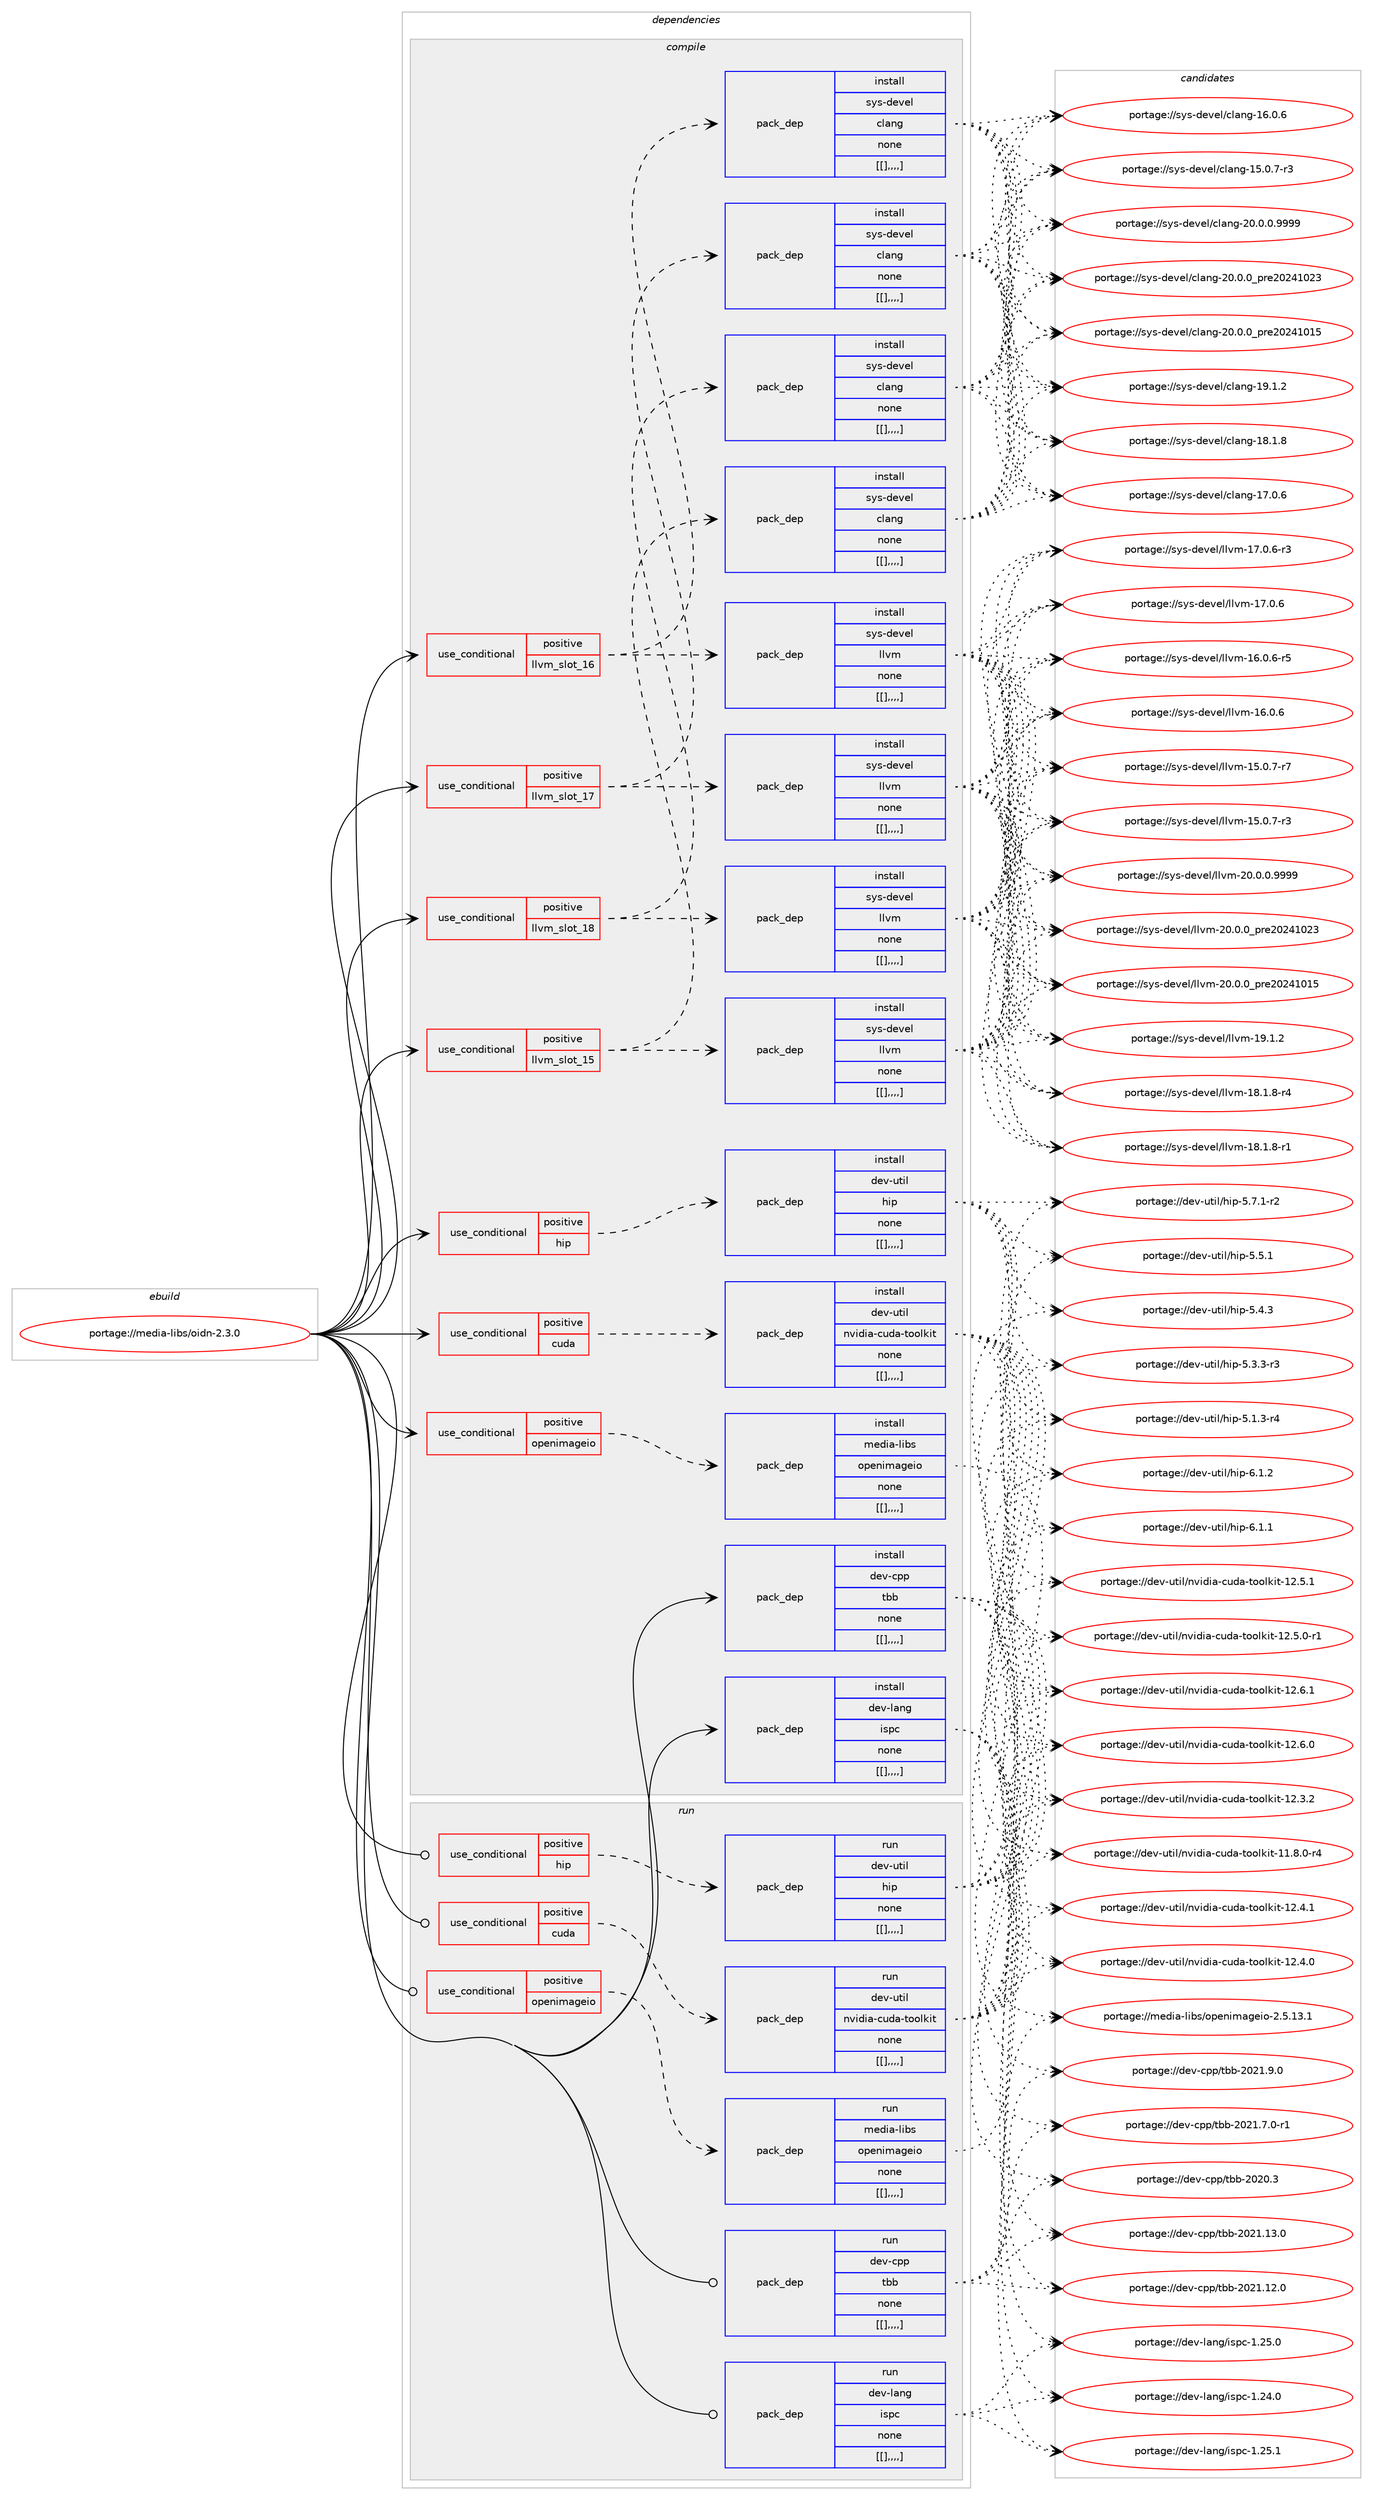 digraph prolog {

# *************
# Graph options
# *************

newrank=true;
concentrate=true;
compound=true;
graph [rankdir=LR,fontname=Helvetica,fontsize=10,ranksep=1.5];#, ranksep=2.5, nodesep=0.2];
edge  [arrowhead=vee];
node  [fontname=Helvetica,fontsize=10];

# **********
# The ebuild
# **********

subgraph cluster_leftcol {
color=gray;
label=<<i>ebuild</i>>;
id [label="portage://media-libs/oidn-2.3.0", color=red, width=4, href="../media-libs/oidn-2.3.0.svg"];
}

# ****************
# The dependencies
# ****************

subgraph cluster_midcol {
color=gray;
label=<<i>dependencies</i>>;
subgraph cluster_compile {
fillcolor="#eeeeee";
style=filled;
label=<<i>compile</i>>;
subgraph cond82437 {
dependency324887 [label=<<TABLE BORDER="0" CELLBORDER="1" CELLSPACING="0" CELLPADDING="4"><TR><TD ROWSPAN="3" CELLPADDING="10">use_conditional</TD></TR><TR><TD>positive</TD></TR><TR><TD>cuda</TD></TR></TABLE>>, shape=none, color=red];
subgraph pack239791 {
dependency324910 [label=<<TABLE BORDER="0" CELLBORDER="1" CELLSPACING="0" CELLPADDING="4" WIDTH="220"><TR><TD ROWSPAN="6" CELLPADDING="30">pack_dep</TD></TR><TR><TD WIDTH="110">install</TD></TR><TR><TD>dev-util</TD></TR><TR><TD>nvidia-cuda-toolkit</TD></TR><TR><TD>none</TD></TR><TR><TD>[[],,,,]</TD></TR></TABLE>>, shape=none, color=blue];
}
dependency324887:e -> dependency324910:w [weight=20,style="dashed",arrowhead="vee"];
}
id:e -> dependency324887:w [weight=20,style="solid",arrowhead="vee"];
subgraph cond82480 {
dependency325053 [label=<<TABLE BORDER="0" CELLBORDER="1" CELLSPACING="0" CELLPADDING="4"><TR><TD ROWSPAN="3" CELLPADDING="10">use_conditional</TD></TR><TR><TD>positive</TD></TR><TR><TD>hip</TD></TR></TABLE>>, shape=none, color=red];
subgraph pack239900 {
dependency325055 [label=<<TABLE BORDER="0" CELLBORDER="1" CELLSPACING="0" CELLPADDING="4" WIDTH="220"><TR><TD ROWSPAN="6" CELLPADDING="30">pack_dep</TD></TR><TR><TD WIDTH="110">install</TD></TR><TR><TD>dev-util</TD></TR><TR><TD>hip</TD></TR><TR><TD>none</TD></TR><TR><TD>[[],,,,]</TD></TR></TABLE>>, shape=none, color=blue];
}
dependency325053:e -> dependency325055:w [weight=20,style="dashed",arrowhead="vee"];
}
id:e -> dependency325053:w [weight=20,style="solid",arrowhead="vee"];
subgraph cond82499 {
dependency325058 [label=<<TABLE BORDER="0" CELLBORDER="1" CELLSPACING="0" CELLPADDING="4"><TR><TD ROWSPAN="3" CELLPADDING="10">use_conditional</TD></TR><TR><TD>positive</TD></TR><TR><TD>llvm_slot_15</TD></TR></TABLE>>, shape=none, color=red];
subgraph pack239919 {
dependency325081 [label=<<TABLE BORDER="0" CELLBORDER="1" CELLSPACING="0" CELLPADDING="4" WIDTH="220"><TR><TD ROWSPAN="6" CELLPADDING="30">pack_dep</TD></TR><TR><TD WIDTH="110">install</TD></TR><TR><TD>sys-devel</TD></TR><TR><TD>clang</TD></TR><TR><TD>none</TD></TR><TR><TD>[[],,,,]</TD></TR></TABLE>>, shape=none, color=blue];
}
dependency325058:e -> dependency325081:w [weight=20,style="dashed",arrowhead="vee"];
subgraph pack239934 {
dependency325127 [label=<<TABLE BORDER="0" CELLBORDER="1" CELLSPACING="0" CELLPADDING="4" WIDTH="220"><TR><TD ROWSPAN="6" CELLPADDING="30">pack_dep</TD></TR><TR><TD WIDTH="110">install</TD></TR><TR><TD>sys-devel</TD></TR><TR><TD>llvm</TD></TR><TR><TD>none</TD></TR><TR><TD>[[],,,,]</TD></TR></TABLE>>, shape=none, color=blue];
}
dependency325058:e -> dependency325127:w [weight=20,style="dashed",arrowhead="vee"];
}
id:e -> dependency325058:w [weight=20,style="solid",arrowhead="vee"];
subgraph cond82523 {
dependency325151 [label=<<TABLE BORDER="0" CELLBORDER="1" CELLSPACING="0" CELLPADDING="4"><TR><TD ROWSPAN="3" CELLPADDING="10">use_conditional</TD></TR><TR><TD>positive</TD></TR><TR><TD>llvm_slot_16</TD></TR></TABLE>>, shape=none, color=red];
subgraph pack239963 {
dependency325152 [label=<<TABLE BORDER="0" CELLBORDER="1" CELLSPACING="0" CELLPADDING="4" WIDTH="220"><TR><TD ROWSPAN="6" CELLPADDING="30">pack_dep</TD></TR><TR><TD WIDTH="110">install</TD></TR><TR><TD>sys-devel</TD></TR><TR><TD>clang</TD></TR><TR><TD>none</TD></TR><TR><TD>[[],,,,]</TD></TR></TABLE>>, shape=none, color=blue];
}
dependency325151:e -> dependency325152:w [weight=20,style="dashed",arrowhead="vee"];
subgraph pack239985 {
dependency325202 [label=<<TABLE BORDER="0" CELLBORDER="1" CELLSPACING="0" CELLPADDING="4" WIDTH="220"><TR><TD ROWSPAN="6" CELLPADDING="30">pack_dep</TD></TR><TR><TD WIDTH="110">install</TD></TR><TR><TD>sys-devel</TD></TR><TR><TD>llvm</TD></TR><TR><TD>none</TD></TR><TR><TD>[[],,,,]</TD></TR></TABLE>>, shape=none, color=blue];
}
dependency325151:e -> dependency325202:w [weight=20,style="dashed",arrowhead="vee"];
}
id:e -> dependency325151:w [weight=20,style="solid",arrowhead="vee"];
subgraph cond82553 {
dependency325345 [label=<<TABLE BORDER="0" CELLBORDER="1" CELLSPACING="0" CELLPADDING="4"><TR><TD ROWSPAN="3" CELLPADDING="10">use_conditional</TD></TR><TR><TD>positive</TD></TR><TR><TD>llvm_slot_17</TD></TR></TABLE>>, shape=none, color=red];
subgraph pack240110 {
dependency325384 [label=<<TABLE BORDER="0" CELLBORDER="1" CELLSPACING="0" CELLPADDING="4" WIDTH="220"><TR><TD ROWSPAN="6" CELLPADDING="30">pack_dep</TD></TR><TR><TD WIDTH="110">install</TD></TR><TR><TD>sys-devel</TD></TR><TR><TD>clang</TD></TR><TR><TD>none</TD></TR><TR><TD>[[],,,,]</TD></TR></TABLE>>, shape=none, color=blue];
}
dependency325345:e -> dependency325384:w [weight=20,style="dashed",arrowhead="vee"];
subgraph pack240129 {
dependency325429 [label=<<TABLE BORDER="0" CELLBORDER="1" CELLSPACING="0" CELLPADDING="4" WIDTH="220"><TR><TD ROWSPAN="6" CELLPADDING="30">pack_dep</TD></TR><TR><TD WIDTH="110">install</TD></TR><TR><TD>sys-devel</TD></TR><TR><TD>llvm</TD></TR><TR><TD>none</TD></TR><TR><TD>[[],,,,]</TD></TR></TABLE>>, shape=none, color=blue];
}
dependency325345:e -> dependency325429:w [weight=20,style="dashed",arrowhead="vee"];
}
id:e -> dependency325345:w [weight=20,style="solid",arrowhead="vee"];
subgraph cond82617 {
dependency325457 [label=<<TABLE BORDER="0" CELLBORDER="1" CELLSPACING="0" CELLPADDING="4"><TR><TD ROWSPAN="3" CELLPADDING="10">use_conditional</TD></TR><TR><TD>positive</TD></TR><TR><TD>llvm_slot_18</TD></TR></TABLE>>, shape=none, color=red];
subgraph pack240192 {
dependency325591 [label=<<TABLE BORDER="0" CELLBORDER="1" CELLSPACING="0" CELLPADDING="4" WIDTH="220"><TR><TD ROWSPAN="6" CELLPADDING="30">pack_dep</TD></TR><TR><TD WIDTH="110">install</TD></TR><TR><TD>sys-devel</TD></TR><TR><TD>clang</TD></TR><TR><TD>none</TD></TR><TR><TD>[[],,,,]</TD></TR></TABLE>>, shape=none, color=blue];
}
dependency325457:e -> dependency325591:w [weight=20,style="dashed",arrowhead="vee"];
subgraph pack240288 {
dependency325618 [label=<<TABLE BORDER="0" CELLBORDER="1" CELLSPACING="0" CELLPADDING="4" WIDTH="220"><TR><TD ROWSPAN="6" CELLPADDING="30">pack_dep</TD></TR><TR><TD WIDTH="110">install</TD></TR><TR><TD>sys-devel</TD></TR><TR><TD>llvm</TD></TR><TR><TD>none</TD></TR><TR><TD>[[],,,,]</TD></TR></TABLE>>, shape=none, color=blue];
}
dependency325457:e -> dependency325618:w [weight=20,style="dashed",arrowhead="vee"];
}
id:e -> dependency325457:w [weight=20,style="solid",arrowhead="vee"];
subgraph cond82674 {
dependency325665 [label=<<TABLE BORDER="0" CELLBORDER="1" CELLSPACING="0" CELLPADDING="4"><TR><TD ROWSPAN="3" CELLPADDING="10">use_conditional</TD></TR><TR><TD>positive</TD></TR><TR><TD>openimageio</TD></TR></TABLE>>, shape=none, color=red];
subgraph pack240348 {
dependency325711 [label=<<TABLE BORDER="0" CELLBORDER="1" CELLSPACING="0" CELLPADDING="4" WIDTH="220"><TR><TD ROWSPAN="6" CELLPADDING="30">pack_dep</TD></TR><TR><TD WIDTH="110">install</TD></TR><TR><TD>media-libs</TD></TR><TR><TD>openimageio</TD></TR><TR><TD>none</TD></TR><TR><TD>[[],,,,]</TD></TR></TABLE>>, shape=none, color=blue];
}
dependency325665:e -> dependency325711:w [weight=20,style="dashed",arrowhead="vee"];
}
id:e -> dependency325665:w [weight=20,style="solid",arrowhead="vee"];
subgraph pack240352 {
dependency325751 [label=<<TABLE BORDER="0" CELLBORDER="1" CELLSPACING="0" CELLPADDING="4" WIDTH="220"><TR><TD ROWSPAN="6" CELLPADDING="30">pack_dep</TD></TR><TR><TD WIDTH="110">install</TD></TR><TR><TD>dev-cpp</TD></TR><TR><TD>tbb</TD></TR><TR><TD>none</TD></TR><TR><TD>[[],,,,]</TD></TR></TABLE>>, shape=none, color=blue];
}
id:e -> dependency325751:w [weight=20,style="solid",arrowhead="vee"];
subgraph pack240396 {
dependency325778 [label=<<TABLE BORDER="0" CELLBORDER="1" CELLSPACING="0" CELLPADDING="4" WIDTH="220"><TR><TD ROWSPAN="6" CELLPADDING="30">pack_dep</TD></TR><TR><TD WIDTH="110">install</TD></TR><TR><TD>dev-lang</TD></TR><TR><TD>ispc</TD></TR><TR><TD>none</TD></TR><TR><TD>[[],,,,]</TD></TR></TABLE>>, shape=none, color=blue];
}
id:e -> dependency325778:w [weight=20,style="solid",arrowhead="vee"];
}
subgraph cluster_compileandrun {
fillcolor="#eeeeee";
style=filled;
label=<<i>compile and run</i>>;
}
subgraph cluster_run {
fillcolor="#eeeeee";
style=filled;
label=<<i>run</i>>;
subgraph cond82732 {
dependency325842 [label=<<TABLE BORDER="0" CELLBORDER="1" CELLSPACING="0" CELLPADDING="4"><TR><TD ROWSPAN="3" CELLPADDING="10">use_conditional</TD></TR><TR><TD>positive</TD></TR><TR><TD>cuda</TD></TR></TABLE>>, shape=none, color=red];
subgraph pack240464 {
dependency325898 [label=<<TABLE BORDER="0" CELLBORDER="1" CELLSPACING="0" CELLPADDING="4" WIDTH="220"><TR><TD ROWSPAN="6" CELLPADDING="30">pack_dep</TD></TR><TR><TD WIDTH="110">run</TD></TR><TR><TD>dev-util</TD></TR><TR><TD>nvidia-cuda-toolkit</TD></TR><TR><TD>none</TD></TR><TR><TD>[[],,,,]</TD></TR></TABLE>>, shape=none, color=blue];
}
dependency325842:e -> dependency325898:w [weight=20,style="dashed",arrowhead="vee"];
}
id:e -> dependency325842:w [weight=20,style="solid",arrowhead="odot"];
subgraph cond82764 {
dependency325906 [label=<<TABLE BORDER="0" CELLBORDER="1" CELLSPACING="0" CELLPADDING="4"><TR><TD ROWSPAN="3" CELLPADDING="10">use_conditional</TD></TR><TR><TD>positive</TD></TR><TR><TD>hip</TD></TR></TABLE>>, shape=none, color=red];
subgraph pack240483 {
dependency325911 [label=<<TABLE BORDER="0" CELLBORDER="1" CELLSPACING="0" CELLPADDING="4" WIDTH="220"><TR><TD ROWSPAN="6" CELLPADDING="30">pack_dep</TD></TR><TR><TD WIDTH="110">run</TD></TR><TR><TD>dev-util</TD></TR><TR><TD>hip</TD></TR><TR><TD>none</TD></TR><TR><TD>[[],,,,]</TD></TR></TABLE>>, shape=none, color=blue];
}
dependency325906:e -> dependency325911:w [weight=20,style="dashed",arrowhead="vee"];
}
id:e -> dependency325906:w [weight=20,style="solid",arrowhead="odot"];
subgraph cond82774 {
dependency326118 [label=<<TABLE BORDER="0" CELLBORDER="1" CELLSPACING="0" CELLPADDING="4"><TR><TD ROWSPAN="3" CELLPADDING="10">use_conditional</TD></TR><TR><TD>positive</TD></TR><TR><TD>openimageio</TD></TR></TABLE>>, shape=none, color=red];
subgraph pack240651 {
dependency326161 [label=<<TABLE BORDER="0" CELLBORDER="1" CELLSPACING="0" CELLPADDING="4" WIDTH="220"><TR><TD ROWSPAN="6" CELLPADDING="30">pack_dep</TD></TR><TR><TD WIDTH="110">run</TD></TR><TR><TD>media-libs</TD></TR><TR><TD>openimageio</TD></TR><TR><TD>none</TD></TR><TR><TD>[[],,,,]</TD></TR></TABLE>>, shape=none, color=blue];
}
dependency326118:e -> dependency326161:w [weight=20,style="dashed",arrowhead="vee"];
}
id:e -> dependency326118:w [weight=20,style="solid",arrowhead="odot"];
subgraph pack240656 {
dependency326208 [label=<<TABLE BORDER="0" CELLBORDER="1" CELLSPACING="0" CELLPADDING="4" WIDTH="220"><TR><TD ROWSPAN="6" CELLPADDING="30">pack_dep</TD></TR><TR><TD WIDTH="110">run</TD></TR><TR><TD>dev-cpp</TD></TR><TR><TD>tbb</TD></TR><TR><TD>none</TD></TR><TR><TD>[[],,,,]</TD></TR></TABLE>>, shape=none, color=blue];
}
id:e -> dependency326208:w [weight=20,style="solid",arrowhead="odot"];
subgraph pack240691 {
dependency326250 [label=<<TABLE BORDER="0" CELLBORDER="1" CELLSPACING="0" CELLPADDING="4" WIDTH="220"><TR><TD ROWSPAN="6" CELLPADDING="30">pack_dep</TD></TR><TR><TD WIDTH="110">run</TD></TR><TR><TD>dev-lang</TD></TR><TR><TD>ispc</TD></TR><TR><TD>none</TD></TR><TR><TD>[[],,,,]</TD></TR></TABLE>>, shape=none, color=blue];
}
id:e -> dependency326250:w [weight=20,style="solid",arrowhead="odot"];
}
}

# **************
# The candidates
# **************

subgraph cluster_choices {
rank=same;
color=gray;
label=<<i>candidates</i>>;

subgraph choice239810 {
color=black;
nodesep=1;
choice1001011184511711610510847110118105100105974599117100974511611111110810710511645495046544649 [label="portage://dev-util/nvidia-cuda-toolkit-12.6.1", color=red, width=4,href="../dev-util/nvidia-cuda-toolkit-12.6.1.svg"];
choice1001011184511711610510847110118105100105974599117100974511611111110810710511645495046544648 [label="portage://dev-util/nvidia-cuda-toolkit-12.6.0", color=red, width=4,href="../dev-util/nvidia-cuda-toolkit-12.6.0.svg"];
choice1001011184511711610510847110118105100105974599117100974511611111110810710511645495046534649 [label="portage://dev-util/nvidia-cuda-toolkit-12.5.1", color=red, width=4,href="../dev-util/nvidia-cuda-toolkit-12.5.1.svg"];
choice10010111845117116105108471101181051001059745991171009745116111111108107105116454950465346484511449 [label="portage://dev-util/nvidia-cuda-toolkit-12.5.0-r1", color=red, width=4,href="../dev-util/nvidia-cuda-toolkit-12.5.0-r1.svg"];
choice1001011184511711610510847110118105100105974599117100974511611111110810710511645495046524649 [label="portage://dev-util/nvidia-cuda-toolkit-12.4.1", color=red, width=4,href="../dev-util/nvidia-cuda-toolkit-12.4.1.svg"];
choice1001011184511711610510847110118105100105974599117100974511611111110810710511645495046524648 [label="portage://dev-util/nvidia-cuda-toolkit-12.4.0", color=red, width=4,href="../dev-util/nvidia-cuda-toolkit-12.4.0.svg"];
choice1001011184511711610510847110118105100105974599117100974511611111110810710511645495046514650 [label="portage://dev-util/nvidia-cuda-toolkit-12.3.2", color=red, width=4,href="../dev-util/nvidia-cuda-toolkit-12.3.2.svg"];
choice10010111845117116105108471101181051001059745991171009745116111111108107105116454949465646484511452 [label="portage://dev-util/nvidia-cuda-toolkit-11.8.0-r4", color=red, width=4,href="../dev-util/nvidia-cuda-toolkit-11.8.0-r4.svg"];
dependency324910:e -> choice1001011184511711610510847110118105100105974599117100974511611111110810710511645495046544649:w [style=dotted,weight="100"];
dependency324910:e -> choice1001011184511711610510847110118105100105974599117100974511611111110810710511645495046544648:w [style=dotted,weight="100"];
dependency324910:e -> choice1001011184511711610510847110118105100105974599117100974511611111110810710511645495046534649:w [style=dotted,weight="100"];
dependency324910:e -> choice10010111845117116105108471101181051001059745991171009745116111111108107105116454950465346484511449:w [style=dotted,weight="100"];
dependency324910:e -> choice1001011184511711610510847110118105100105974599117100974511611111110810710511645495046524649:w [style=dotted,weight="100"];
dependency324910:e -> choice1001011184511711610510847110118105100105974599117100974511611111110810710511645495046524648:w [style=dotted,weight="100"];
dependency324910:e -> choice1001011184511711610510847110118105100105974599117100974511611111110810710511645495046514650:w [style=dotted,weight="100"];
dependency324910:e -> choice10010111845117116105108471101181051001059745991171009745116111111108107105116454949465646484511452:w [style=dotted,weight="100"];
}
subgraph choice239817 {
color=black;
nodesep=1;
choice1001011184511711610510847104105112455446494650 [label="portage://dev-util/hip-6.1.2", color=red, width=4,href="../dev-util/hip-6.1.2.svg"];
choice1001011184511711610510847104105112455446494649 [label="portage://dev-util/hip-6.1.1", color=red, width=4,href="../dev-util/hip-6.1.1.svg"];
choice10010111845117116105108471041051124553465546494511450 [label="portage://dev-util/hip-5.7.1-r2", color=red, width=4,href="../dev-util/hip-5.7.1-r2.svg"];
choice1001011184511711610510847104105112455346534649 [label="portage://dev-util/hip-5.5.1", color=red, width=4,href="../dev-util/hip-5.5.1.svg"];
choice1001011184511711610510847104105112455346524651 [label="portage://dev-util/hip-5.4.3", color=red, width=4,href="../dev-util/hip-5.4.3.svg"];
choice10010111845117116105108471041051124553465146514511451 [label="portage://dev-util/hip-5.3.3-r3", color=red, width=4,href="../dev-util/hip-5.3.3-r3.svg"];
choice10010111845117116105108471041051124553464946514511452 [label="portage://dev-util/hip-5.1.3-r4", color=red, width=4,href="../dev-util/hip-5.1.3-r4.svg"];
dependency325055:e -> choice1001011184511711610510847104105112455446494650:w [style=dotted,weight="100"];
dependency325055:e -> choice1001011184511711610510847104105112455446494649:w [style=dotted,weight="100"];
dependency325055:e -> choice10010111845117116105108471041051124553465546494511450:w [style=dotted,weight="100"];
dependency325055:e -> choice1001011184511711610510847104105112455346534649:w [style=dotted,weight="100"];
dependency325055:e -> choice1001011184511711610510847104105112455346524651:w [style=dotted,weight="100"];
dependency325055:e -> choice10010111845117116105108471041051124553465146514511451:w [style=dotted,weight="100"];
dependency325055:e -> choice10010111845117116105108471041051124553464946514511452:w [style=dotted,weight="100"];
}
subgraph choice239820 {
color=black;
nodesep=1;
choice11512111545100101118101108479910897110103455048464846484657575757 [label="portage://sys-devel/clang-20.0.0.9999", color=red, width=4,href="../sys-devel/clang-20.0.0.9999.svg"];
choice1151211154510010111810110847991089711010345504846484648951121141015048505249485051 [label="portage://sys-devel/clang-20.0.0_pre20241023", color=red, width=4,href="../sys-devel/clang-20.0.0_pre20241023.svg"];
choice1151211154510010111810110847991089711010345504846484648951121141015048505249484953 [label="portage://sys-devel/clang-20.0.0_pre20241015", color=red, width=4,href="../sys-devel/clang-20.0.0_pre20241015.svg"];
choice1151211154510010111810110847991089711010345495746494650 [label="portage://sys-devel/clang-19.1.2", color=red, width=4,href="../sys-devel/clang-19.1.2.svg"];
choice1151211154510010111810110847991089711010345495646494656 [label="portage://sys-devel/clang-18.1.8", color=red, width=4,href="../sys-devel/clang-18.1.8.svg"];
choice1151211154510010111810110847991089711010345495546484654 [label="portage://sys-devel/clang-17.0.6", color=red, width=4,href="../sys-devel/clang-17.0.6.svg"];
choice1151211154510010111810110847991089711010345495446484654 [label="portage://sys-devel/clang-16.0.6", color=red, width=4,href="../sys-devel/clang-16.0.6.svg"];
choice11512111545100101118101108479910897110103454953464846554511451 [label="portage://sys-devel/clang-15.0.7-r3", color=red, width=4,href="../sys-devel/clang-15.0.7-r3.svg"];
dependency325081:e -> choice11512111545100101118101108479910897110103455048464846484657575757:w [style=dotted,weight="100"];
dependency325081:e -> choice1151211154510010111810110847991089711010345504846484648951121141015048505249485051:w [style=dotted,weight="100"];
dependency325081:e -> choice1151211154510010111810110847991089711010345504846484648951121141015048505249484953:w [style=dotted,weight="100"];
dependency325081:e -> choice1151211154510010111810110847991089711010345495746494650:w [style=dotted,weight="100"];
dependency325081:e -> choice1151211154510010111810110847991089711010345495646494656:w [style=dotted,weight="100"];
dependency325081:e -> choice1151211154510010111810110847991089711010345495546484654:w [style=dotted,weight="100"];
dependency325081:e -> choice1151211154510010111810110847991089711010345495446484654:w [style=dotted,weight="100"];
dependency325081:e -> choice11512111545100101118101108479910897110103454953464846554511451:w [style=dotted,weight="100"];
}
subgraph choice239855 {
color=black;
nodesep=1;
choice1151211154510010111810110847108108118109455048464846484657575757 [label="portage://sys-devel/llvm-20.0.0.9999", color=red, width=4,href="../sys-devel/llvm-20.0.0.9999.svg"];
choice115121115451001011181011084710810811810945504846484648951121141015048505249485051 [label="portage://sys-devel/llvm-20.0.0_pre20241023", color=red, width=4,href="../sys-devel/llvm-20.0.0_pre20241023.svg"];
choice115121115451001011181011084710810811810945504846484648951121141015048505249484953 [label="portage://sys-devel/llvm-20.0.0_pre20241015", color=red, width=4,href="../sys-devel/llvm-20.0.0_pre20241015.svg"];
choice115121115451001011181011084710810811810945495746494650 [label="portage://sys-devel/llvm-19.1.2", color=red, width=4,href="../sys-devel/llvm-19.1.2.svg"];
choice1151211154510010111810110847108108118109454956464946564511452 [label="portage://sys-devel/llvm-18.1.8-r4", color=red, width=4,href="../sys-devel/llvm-18.1.8-r4.svg"];
choice1151211154510010111810110847108108118109454956464946564511449 [label="portage://sys-devel/llvm-18.1.8-r1", color=red, width=4,href="../sys-devel/llvm-18.1.8-r1.svg"];
choice1151211154510010111810110847108108118109454955464846544511451 [label="portage://sys-devel/llvm-17.0.6-r3", color=red, width=4,href="../sys-devel/llvm-17.0.6-r3.svg"];
choice115121115451001011181011084710810811810945495546484654 [label="portage://sys-devel/llvm-17.0.6", color=red, width=4,href="../sys-devel/llvm-17.0.6.svg"];
choice1151211154510010111810110847108108118109454954464846544511453 [label="portage://sys-devel/llvm-16.0.6-r5", color=red, width=4,href="../sys-devel/llvm-16.0.6-r5.svg"];
choice115121115451001011181011084710810811810945495446484654 [label="portage://sys-devel/llvm-16.0.6", color=red, width=4,href="../sys-devel/llvm-16.0.6.svg"];
choice1151211154510010111810110847108108118109454953464846554511455 [label="portage://sys-devel/llvm-15.0.7-r7", color=red, width=4,href="../sys-devel/llvm-15.0.7-r7.svg"];
choice1151211154510010111810110847108108118109454953464846554511451 [label="portage://sys-devel/llvm-15.0.7-r3", color=red, width=4,href="../sys-devel/llvm-15.0.7-r3.svg"];
dependency325127:e -> choice1151211154510010111810110847108108118109455048464846484657575757:w [style=dotted,weight="100"];
dependency325127:e -> choice115121115451001011181011084710810811810945504846484648951121141015048505249485051:w [style=dotted,weight="100"];
dependency325127:e -> choice115121115451001011181011084710810811810945504846484648951121141015048505249484953:w [style=dotted,weight="100"];
dependency325127:e -> choice115121115451001011181011084710810811810945495746494650:w [style=dotted,weight="100"];
dependency325127:e -> choice1151211154510010111810110847108108118109454956464946564511452:w [style=dotted,weight="100"];
dependency325127:e -> choice1151211154510010111810110847108108118109454956464946564511449:w [style=dotted,weight="100"];
dependency325127:e -> choice1151211154510010111810110847108108118109454955464846544511451:w [style=dotted,weight="100"];
dependency325127:e -> choice115121115451001011181011084710810811810945495546484654:w [style=dotted,weight="100"];
dependency325127:e -> choice1151211154510010111810110847108108118109454954464846544511453:w [style=dotted,weight="100"];
dependency325127:e -> choice115121115451001011181011084710810811810945495446484654:w [style=dotted,weight="100"];
dependency325127:e -> choice1151211154510010111810110847108108118109454953464846554511455:w [style=dotted,weight="100"];
dependency325127:e -> choice1151211154510010111810110847108108118109454953464846554511451:w [style=dotted,weight="100"];
}
subgraph choice239868 {
color=black;
nodesep=1;
choice11512111545100101118101108479910897110103455048464846484657575757 [label="portage://sys-devel/clang-20.0.0.9999", color=red, width=4,href="../sys-devel/clang-20.0.0.9999.svg"];
choice1151211154510010111810110847991089711010345504846484648951121141015048505249485051 [label="portage://sys-devel/clang-20.0.0_pre20241023", color=red, width=4,href="../sys-devel/clang-20.0.0_pre20241023.svg"];
choice1151211154510010111810110847991089711010345504846484648951121141015048505249484953 [label="portage://sys-devel/clang-20.0.0_pre20241015", color=red, width=4,href="../sys-devel/clang-20.0.0_pre20241015.svg"];
choice1151211154510010111810110847991089711010345495746494650 [label="portage://sys-devel/clang-19.1.2", color=red, width=4,href="../sys-devel/clang-19.1.2.svg"];
choice1151211154510010111810110847991089711010345495646494656 [label="portage://sys-devel/clang-18.1.8", color=red, width=4,href="../sys-devel/clang-18.1.8.svg"];
choice1151211154510010111810110847991089711010345495546484654 [label="portage://sys-devel/clang-17.0.6", color=red, width=4,href="../sys-devel/clang-17.0.6.svg"];
choice1151211154510010111810110847991089711010345495446484654 [label="portage://sys-devel/clang-16.0.6", color=red, width=4,href="../sys-devel/clang-16.0.6.svg"];
choice11512111545100101118101108479910897110103454953464846554511451 [label="portage://sys-devel/clang-15.0.7-r3", color=red, width=4,href="../sys-devel/clang-15.0.7-r3.svg"];
dependency325152:e -> choice11512111545100101118101108479910897110103455048464846484657575757:w [style=dotted,weight="100"];
dependency325152:e -> choice1151211154510010111810110847991089711010345504846484648951121141015048505249485051:w [style=dotted,weight="100"];
dependency325152:e -> choice1151211154510010111810110847991089711010345504846484648951121141015048505249484953:w [style=dotted,weight="100"];
dependency325152:e -> choice1151211154510010111810110847991089711010345495746494650:w [style=dotted,weight="100"];
dependency325152:e -> choice1151211154510010111810110847991089711010345495646494656:w [style=dotted,weight="100"];
dependency325152:e -> choice1151211154510010111810110847991089711010345495546484654:w [style=dotted,weight="100"];
dependency325152:e -> choice1151211154510010111810110847991089711010345495446484654:w [style=dotted,weight="100"];
dependency325152:e -> choice11512111545100101118101108479910897110103454953464846554511451:w [style=dotted,weight="100"];
}
subgraph choice239894 {
color=black;
nodesep=1;
choice1151211154510010111810110847108108118109455048464846484657575757 [label="portage://sys-devel/llvm-20.0.0.9999", color=red, width=4,href="../sys-devel/llvm-20.0.0.9999.svg"];
choice115121115451001011181011084710810811810945504846484648951121141015048505249485051 [label="portage://sys-devel/llvm-20.0.0_pre20241023", color=red, width=4,href="../sys-devel/llvm-20.0.0_pre20241023.svg"];
choice115121115451001011181011084710810811810945504846484648951121141015048505249484953 [label="portage://sys-devel/llvm-20.0.0_pre20241015", color=red, width=4,href="../sys-devel/llvm-20.0.0_pre20241015.svg"];
choice115121115451001011181011084710810811810945495746494650 [label="portage://sys-devel/llvm-19.1.2", color=red, width=4,href="../sys-devel/llvm-19.1.2.svg"];
choice1151211154510010111810110847108108118109454956464946564511452 [label="portage://sys-devel/llvm-18.1.8-r4", color=red, width=4,href="../sys-devel/llvm-18.1.8-r4.svg"];
choice1151211154510010111810110847108108118109454956464946564511449 [label="portage://sys-devel/llvm-18.1.8-r1", color=red, width=4,href="../sys-devel/llvm-18.1.8-r1.svg"];
choice1151211154510010111810110847108108118109454955464846544511451 [label="portage://sys-devel/llvm-17.0.6-r3", color=red, width=4,href="../sys-devel/llvm-17.0.6-r3.svg"];
choice115121115451001011181011084710810811810945495546484654 [label="portage://sys-devel/llvm-17.0.6", color=red, width=4,href="../sys-devel/llvm-17.0.6.svg"];
choice1151211154510010111810110847108108118109454954464846544511453 [label="portage://sys-devel/llvm-16.0.6-r5", color=red, width=4,href="../sys-devel/llvm-16.0.6-r5.svg"];
choice115121115451001011181011084710810811810945495446484654 [label="portage://sys-devel/llvm-16.0.6", color=red, width=4,href="../sys-devel/llvm-16.0.6.svg"];
choice1151211154510010111810110847108108118109454953464846554511455 [label="portage://sys-devel/llvm-15.0.7-r7", color=red, width=4,href="../sys-devel/llvm-15.0.7-r7.svg"];
choice1151211154510010111810110847108108118109454953464846554511451 [label="portage://sys-devel/llvm-15.0.7-r3", color=red, width=4,href="../sys-devel/llvm-15.0.7-r3.svg"];
dependency325202:e -> choice1151211154510010111810110847108108118109455048464846484657575757:w [style=dotted,weight="100"];
dependency325202:e -> choice115121115451001011181011084710810811810945504846484648951121141015048505249485051:w [style=dotted,weight="100"];
dependency325202:e -> choice115121115451001011181011084710810811810945504846484648951121141015048505249484953:w [style=dotted,weight="100"];
dependency325202:e -> choice115121115451001011181011084710810811810945495746494650:w [style=dotted,weight="100"];
dependency325202:e -> choice1151211154510010111810110847108108118109454956464946564511452:w [style=dotted,weight="100"];
dependency325202:e -> choice1151211154510010111810110847108108118109454956464946564511449:w [style=dotted,weight="100"];
dependency325202:e -> choice1151211154510010111810110847108108118109454955464846544511451:w [style=dotted,weight="100"];
dependency325202:e -> choice115121115451001011181011084710810811810945495546484654:w [style=dotted,weight="100"];
dependency325202:e -> choice1151211154510010111810110847108108118109454954464846544511453:w [style=dotted,weight="100"];
dependency325202:e -> choice115121115451001011181011084710810811810945495446484654:w [style=dotted,weight="100"];
dependency325202:e -> choice1151211154510010111810110847108108118109454953464846554511455:w [style=dotted,weight="100"];
dependency325202:e -> choice1151211154510010111810110847108108118109454953464846554511451:w [style=dotted,weight="100"];
}
subgraph choice239927 {
color=black;
nodesep=1;
choice11512111545100101118101108479910897110103455048464846484657575757 [label="portage://sys-devel/clang-20.0.0.9999", color=red, width=4,href="../sys-devel/clang-20.0.0.9999.svg"];
choice1151211154510010111810110847991089711010345504846484648951121141015048505249485051 [label="portage://sys-devel/clang-20.0.0_pre20241023", color=red, width=4,href="../sys-devel/clang-20.0.0_pre20241023.svg"];
choice1151211154510010111810110847991089711010345504846484648951121141015048505249484953 [label="portage://sys-devel/clang-20.0.0_pre20241015", color=red, width=4,href="../sys-devel/clang-20.0.0_pre20241015.svg"];
choice1151211154510010111810110847991089711010345495746494650 [label="portage://sys-devel/clang-19.1.2", color=red, width=4,href="../sys-devel/clang-19.1.2.svg"];
choice1151211154510010111810110847991089711010345495646494656 [label="portage://sys-devel/clang-18.1.8", color=red, width=4,href="../sys-devel/clang-18.1.8.svg"];
choice1151211154510010111810110847991089711010345495546484654 [label="portage://sys-devel/clang-17.0.6", color=red, width=4,href="../sys-devel/clang-17.0.6.svg"];
choice1151211154510010111810110847991089711010345495446484654 [label="portage://sys-devel/clang-16.0.6", color=red, width=4,href="../sys-devel/clang-16.0.6.svg"];
choice11512111545100101118101108479910897110103454953464846554511451 [label="portage://sys-devel/clang-15.0.7-r3", color=red, width=4,href="../sys-devel/clang-15.0.7-r3.svg"];
dependency325384:e -> choice11512111545100101118101108479910897110103455048464846484657575757:w [style=dotted,weight="100"];
dependency325384:e -> choice1151211154510010111810110847991089711010345504846484648951121141015048505249485051:w [style=dotted,weight="100"];
dependency325384:e -> choice1151211154510010111810110847991089711010345504846484648951121141015048505249484953:w [style=dotted,weight="100"];
dependency325384:e -> choice1151211154510010111810110847991089711010345495746494650:w [style=dotted,weight="100"];
dependency325384:e -> choice1151211154510010111810110847991089711010345495646494656:w [style=dotted,weight="100"];
dependency325384:e -> choice1151211154510010111810110847991089711010345495546484654:w [style=dotted,weight="100"];
dependency325384:e -> choice1151211154510010111810110847991089711010345495446484654:w [style=dotted,weight="100"];
dependency325384:e -> choice11512111545100101118101108479910897110103454953464846554511451:w [style=dotted,weight="100"];
}
subgraph choice239982 {
color=black;
nodesep=1;
choice1151211154510010111810110847108108118109455048464846484657575757 [label="portage://sys-devel/llvm-20.0.0.9999", color=red, width=4,href="../sys-devel/llvm-20.0.0.9999.svg"];
choice115121115451001011181011084710810811810945504846484648951121141015048505249485051 [label="portage://sys-devel/llvm-20.0.0_pre20241023", color=red, width=4,href="../sys-devel/llvm-20.0.0_pre20241023.svg"];
choice115121115451001011181011084710810811810945504846484648951121141015048505249484953 [label="portage://sys-devel/llvm-20.0.0_pre20241015", color=red, width=4,href="../sys-devel/llvm-20.0.0_pre20241015.svg"];
choice115121115451001011181011084710810811810945495746494650 [label="portage://sys-devel/llvm-19.1.2", color=red, width=4,href="../sys-devel/llvm-19.1.2.svg"];
choice1151211154510010111810110847108108118109454956464946564511452 [label="portage://sys-devel/llvm-18.1.8-r4", color=red, width=4,href="../sys-devel/llvm-18.1.8-r4.svg"];
choice1151211154510010111810110847108108118109454956464946564511449 [label="portage://sys-devel/llvm-18.1.8-r1", color=red, width=4,href="../sys-devel/llvm-18.1.8-r1.svg"];
choice1151211154510010111810110847108108118109454955464846544511451 [label="portage://sys-devel/llvm-17.0.6-r3", color=red, width=4,href="../sys-devel/llvm-17.0.6-r3.svg"];
choice115121115451001011181011084710810811810945495546484654 [label="portage://sys-devel/llvm-17.0.6", color=red, width=4,href="../sys-devel/llvm-17.0.6.svg"];
choice1151211154510010111810110847108108118109454954464846544511453 [label="portage://sys-devel/llvm-16.0.6-r5", color=red, width=4,href="../sys-devel/llvm-16.0.6-r5.svg"];
choice115121115451001011181011084710810811810945495446484654 [label="portage://sys-devel/llvm-16.0.6", color=red, width=4,href="../sys-devel/llvm-16.0.6.svg"];
choice1151211154510010111810110847108108118109454953464846554511455 [label="portage://sys-devel/llvm-15.0.7-r7", color=red, width=4,href="../sys-devel/llvm-15.0.7-r7.svg"];
choice1151211154510010111810110847108108118109454953464846554511451 [label="portage://sys-devel/llvm-15.0.7-r3", color=red, width=4,href="../sys-devel/llvm-15.0.7-r3.svg"];
dependency325429:e -> choice1151211154510010111810110847108108118109455048464846484657575757:w [style=dotted,weight="100"];
dependency325429:e -> choice115121115451001011181011084710810811810945504846484648951121141015048505249485051:w [style=dotted,weight="100"];
dependency325429:e -> choice115121115451001011181011084710810811810945504846484648951121141015048505249484953:w [style=dotted,weight="100"];
dependency325429:e -> choice115121115451001011181011084710810811810945495746494650:w [style=dotted,weight="100"];
dependency325429:e -> choice1151211154510010111810110847108108118109454956464946564511452:w [style=dotted,weight="100"];
dependency325429:e -> choice1151211154510010111810110847108108118109454956464946564511449:w [style=dotted,weight="100"];
dependency325429:e -> choice1151211154510010111810110847108108118109454955464846544511451:w [style=dotted,weight="100"];
dependency325429:e -> choice115121115451001011181011084710810811810945495546484654:w [style=dotted,weight="100"];
dependency325429:e -> choice1151211154510010111810110847108108118109454954464846544511453:w [style=dotted,weight="100"];
dependency325429:e -> choice115121115451001011181011084710810811810945495446484654:w [style=dotted,weight="100"];
dependency325429:e -> choice1151211154510010111810110847108108118109454953464846554511455:w [style=dotted,weight="100"];
dependency325429:e -> choice1151211154510010111810110847108108118109454953464846554511451:w [style=dotted,weight="100"];
}
subgraph choice240035 {
color=black;
nodesep=1;
choice11512111545100101118101108479910897110103455048464846484657575757 [label="portage://sys-devel/clang-20.0.0.9999", color=red, width=4,href="../sys-devel/clang-20.0.0.9999.svg"];
choice1151211154510010111810110847991089711010345504846484648951121141015048505249485051 [label="portage://sys-devel/clang-20.0.0_pre20241023", color=red, width=4,href="../sys-devel/clang-20.0.0_pre20241023.svg"];
choice1151211154510010111810110847991089711010345504846484648951121141015048505249484953 [label="portage://sys-devel/clang-20.0.0_pre20241015", color=red, width=4,href="../sys-devel/clang-20.0.0_pre20241015.svg"];
choice1151211154510010111810110847991089711010345495746494650 [label="portage://sys-devel/clang-19.1.2", color=red, width=4,href="../sys-devel/clang-19.1.2.svg"];
choice1151211154510010111810110847991089711010345495646494656 [label="portage://sys-devel/clang-18.1.8", color=red, width=4,href="../sys-devel/clang-18.1.8.svg"];
choice1151211154510010111810110847991089711010345495546484654 [label="portage://sys-devel/clang-17.0.6", color=red, width=4,href="../sys-devel/clang-17.0.6.svg"];
choice1151211154510010111810110847991089711010345495446484654 [label="portage://sys-devel/clang-16.0.6", color=red, width=4,href="../sys-devel/clang-16.0.6.svg"];
choice11512111545100101118101108479910897110103454953464846554511451 [label="portage://sys-devel/clang-15.0.7-r3", color=red, width=4,href="../sys-devel/clang-15.0.7-r3.svg"];
dependency325591:e -> choice11512111545100101118101108479910897110103455048464846484657575757:w [style=dotted,weight="100"];
dependency325591:e -> choice1151211154510010111810110847991089711010345504846484648951121141015048505249485051:w [style=dotted,weight="100"];
dependency325591:e -> choice1151211154510010111810110847991089711010345504846484648951121141015048505249484953:w [style=dotted,weight="100"];
dependency325591:e -> choice1151211154510010111810110847991089711010345495746494650:w [style=dotted,weight="100"];
dependency325591:e -> choice1151211154510010111810110847991089711010345495646494656:w [style=dotted,weight="100"];
dependency325591:e -> choice1151211154510010111810110847991089711010345495546484654:w [style=dotted,weight="100"];
dependency325591:e -> choice1151211154510010111810110847991089711010345495446484654:w [style=dotted,weight="100"];
dependency325591:e -> choice11512111545100101118101108479910897110103454953464846554511451:w [style=dotted,weight="100"];
}
subgraph choice240064 {
color=black;
nodesep=1;
choice1151211154510010111810110847108108118109455048464846484657575757 [label="portage://sys-devel/llvm-20.0.0.9999", color=red, width=4,href="../sys-devel/llvm-20.0.0.9999.svg"];
choice115121115451001011181011084710810811810945504846484648951121141015048505249485051 [label="portage://sys-devel/llvm-20.0.0_pre20241023", color=red, width=4,href="../sys-devel/llvm-20.0.0_pre20241023.svg"];
choice115121115451001011181011084710810811810945504846484648951121141015048505249484953 [label="portage://sys-devel/llvm-20.0.0_pre20241015", color=red, width=4,href="../sys-devel/llvm-20.0.0_pre20241015.svg"];
choice115121115451001011181011084710810811810945495746494650 [label="portage://sys-devel/llvm-19.1.2", color=red, width=4,href="../sys-devel/llvm-19.1.2.svg"];
choice1151211154510010111810110847108108118109454956464946564511452 [label="portage://sys-devel/llvm-18.1.8-r4", color=red, width=4,href="../sys-devel/llvm-18.1.8-r4.svg"];
choice1151211154510010111810110847108108118109454956464946564511449 [label="portage://sys-devel/llvm-18.1.8-r1", color=red, width=4,href="../sys-devel/llvm-18.1.8-r1.svg"];
choice1151211154510010111810110847108108118109454955464846544511451 [label="portage://sys-devel/llvm-17.0.6-r3", color=red, width=4,href="../sys-devel/llvm-17.0.6-r3.svg"];
choice115121115451001011181011084710810811810945495546484654 [label="portage://sys-devel/llvm-17.0.6", color=red, width=4,href="../sys-devel/llvm-17.0.6.svg"];
choice1151211154510010111810110847108108118109454954464846544511453 [label="portage://sys-devel/llvm-16.0.6-r5", color=red, width=4,href="../sys-devel/llvm-16.0.6-r5.svg"];
choice115121115451001011181011084710810811810945495446484654 [label="portage://sys-devel/llvm-16.0.6", color=red, width=4,href="../sys-devel/llvm-16.0.6.svg"];
choice1151211154510010111810110847108108118109454953464846554511455 [label="portage://sys-devel/llvm-15.0.7-r7", color=red, width=4,href="../sys-devel/llvm-15.0.7-r7.svg"];
choice1151211154510010111810110847108108118109454953464846554511451 [label="portage://sys-devel/llvm-15.0.7-r3", color=red, width=4,href="../sys-devel/llvm-15.0.7-r3.svg"];
dependency325618:e -> choice1151211154510010111810110847108108118109455048464846484657575757:w [style=dotted,weight="100"];
dependency325618:e -> choice115121115451001011181011084710810811810945504846484648951121141015048505249485051:w [style=dotted,weight="100"];
dependency325618:e -> choice115121115451001011181011084710810811810945504846484648951121141015048505249484953:w [style=dotted,weight="100"];
dependency325618:e -> choice115121115451001011181011084710810811810945495746494650:w [style=dotted,weight="100"];
dependency325618:e -> choice1151211154510010111810110847108108118109454956464946564511452:w [style=dotted,weight="100"];
dependency325618:e -> choice1151211154510010111810110847108108118109454956464946564511449:w [style=dotted,weight="100"];
dependency325618:e -> choice1151211154510010111810110847108108118109454955464846544511451:w [style=dotted,weight="100"];
dependency325618:e -> choice115121115451001011181011084710810811810945495546484654:w [style=dotted,weight="100"];
dependency325618:e -> choice1151211154510010111810110847108108118109454954464846544511453:w [style=dotted,weight="100"];
dependency325618:e -> choice115121115451001011181011084710810811810945495446484654:w [style=dotted,weight="100"];
dependency325618:e -> choice1151211154510010111810110847108108118109454953464846554511455:w [style=dotted,weight="100"];
dependency325618:e -> choice1151211154510010111810110847108108118109454953464846554511451:w [style=dotted,weight="100"];
}
subgraph choice240110 {
color=black;
nodesep=1;
choice1091011001059745108105981154711111210111010510997103101105111455046534649514649 [label="portage://media-libs/openimageio-2.5.13.1", color=red, width=4,href="../media-libs/openimageio-2.5.13.1.svg"];
dependency325711:e -> choice1091011001059745108105981154711111210111010510997103101105111455046534649514649:w [style=dotted,weight="100"];
}
subgraph choice240113 {
color=black;
nodesep=1;
choice100101118459911211247116989845504850494649514648 [label="portage://dev-cpp/tbb-2021.13.0", color=red, width=4,href="../dev-cpp/tbb-2021.13.0.svg"];
choice100101118459911211247116989845504850494649504648 [label="portage://dev-cpp/tbb-2021.12.0", color=red, width=4,href="../dev-cpp/tbb-2021.12.0.svg"];
choice1001011184599112112471169898455048504946574648 [label="portage://dev-cpp/tbb-2021.9.0", color=red, width=4,href="../dev-cpp/tbb-2021.9.0.svg"];
choice10010111845991121124711698984550485049465546484511449 [label="portage://dev-cpp/tbb-2021.7.0-r1", color=red, width=4,href="../dev-cpp/tbb-2021.7.0-r1.svg"];
choice100101118459911211247116989845504850484651 [label="portage://dev-cpp/tbb-2020.3", color=red, width=4,href="../dev-cpp/tbb-2020.3.svg"];
dependency325751:e -> choice100101118459911211247116989845504850494649514648:w [style=dotted,weight="100"];
dependency325751:e -> choice100101118459911211247116989845504850494649504648:w [style=dotted,weight="100"];
dependency325751:e -> choice1001011184599112112471169898455048504946574648:w [style=dotted,weight="100"];
dependency325751:e -> choice10010111845991121124711698984550485049465546484511449:w [style=dotted,weight="100"];
dependency325751:e -> choice100101118459911211247116989845504850484651:w [style=dotted,weight="100"];
}
subgraph choice240118 {
color=black;
nodesep=1;
choice1001011184510897110103471051151129945494650534649 [label="portage://dev-lang/ispc-1.25.1", color=red, width=4,href="../dev-lang/ispc-1.25.1.svg"];
choice1001011184510897110103471051151129945494650534648 [label="portage://dev-lang/ispc-1.25.0", color=red, width=4,href="../dev-lang/ispc-1.25.0.svg"];
choice1001011184510897110103471051151129945494650524648 [label="portage://dev-lang/ispc-1.24.0", color=red, width=4,href="../dev-lang/ispc-1.24.0.svg"];
dependency325778:e -> choice1001011184510897110103471051151129945494650534649:w [style=dotted,weight="100"];
dependency325778:e -> choice1001011184510897110103471051151129945494650534648:w [style=dotted,weight="100"];
dependency325778:e -> choice1001011184510897110103471051151129945494650524648:w [style=dotted,weight="100"];
}
subgraph choice240123 {
color=black;
nodesep=1;
choice1001011184511711610510847110118105100105974599117100974511611111110810710511645495046544649 [label="portage://dev-util/nvidia-cuda-toolkit-12.6.1", color=red, width=4,href="../dev-util/nvidia-cuda-toolkit-12.6.1.svg"];
choice1001011184511711610510847110118105100105974599117100974511611111110810710511645495046544648 [label="portage://dev-util/nvidia-cuda-toolkit-12.6.0", color=red, width=4,href="../dev-util/nvidia-cuda-toolkit-12.6.0.svg"];
choice1001011184511711610510847110118105100105974599117100974511611111110810710511645495046534649 [label="portage://dev-util/nvidia-cuda-toolkit-12.5.1", color=red, width=4,href="../dev-util/nvidia-cuda-toolkit-12.5.1.svg"];
choice10010111845117116105108471101181051001059745991171009745116111111108107105116454950465346484511449 [label="portage://dev-util/nvidia-cuda-toolkit-12.5.0-r1", color=red, width=4,href="../dev-util/nvidia-cuda-toolkit-12.5.0-r1.svg"];
choice1001011184511711610510847110118105100105974599117100974511611111110810710511645495046524649 [label="portage://dev-util/nvidia-cuda-toolkit-12.4.1", color=red, width=4,href="../dev-util/nvidia-cuda-toolkit-12.4.1.svg"];
choice1001011184511711610510847110118105100105974599117100974511611111110810710511645495046524648 [label="portage://dev-util/nvidia-cuda-toolkit-12.4.0", color=red, width=4,href="../dev-util/nvidia-cuda-toolkit-12.4.0.svg"];
choice1001011184511711610510847110118105100105974599117100974511611111110810710511645495046514650 [label="portage://dev-util/nvidia-cuda-toolkit-12.3.2", color=red, width=4,href="../dev-util/nvidia-cuda-toolkit-12.3.2.svg"];
choice10010111845117116105108471101181051001059745991171009745116111111108107105116454949465646484511452 [label="portage://dev-util/nvidia-cuda-toolkit-11.8.0-r4", color=red, width=4,href="../dev-util/nvidia-cuda-toolkit-11.8.0-r4.svg"];
dependency325898:e -> choice1001011184511711610510847110118105100105974599117100974511611111110810710511645495046544649:w [style=dotted,weight="100"];
dependency325898:e -> choice1001011184511711610510847110118105100105974599117100974511611111110810710511645495046544648:w [style=dotted,weight="100"];
dependency325898:e -> choice1001011184511711610510847110118105100105974599117100974511611111110810710511645495046534649:w [style=dotted,weight="100"];
dependency325898:e -> choice10010111845117116105108471101181051001059745991171009745116111111108107105116454950465346484511449:w [style=dotted,weight="100"];
dependency325898:e -> choice1001011184511711610510847110118105100105974599117100974511611111110810710511645495046524649:w [style=dotted,weight="100"];
dependency325898:e -> choice1001011184511711610510847110118105100105974599117100974511611111110810710511645495046524648:w [style=dotted,weight="100"];
dependency325898:e -> choice1001011184511711610510847110118105100105974599117100974511611111110810710511645495046514650:w [style=dotted,weight="100"];
dependency325898:e -> choice10010111845117116105108471101181051001059745991171009745116111111108107105116454949465646484511452:w [style=dotted,weight="100"];
}
subgraph choice240135 {
color=black;
nodesep=1;
choice1001011184511711610510847104105112455446494650 [label="portage://dev-util/hip-6.1.2", color=red, width=4,href="../dev-util/hip-6.1.2.svg"];
choice1001011184511711610510847104105112455446494649 [label="portage://dev-util/hip-6.1.1", color=red, width=4,href="../dev-util/hip-6.1.1.svg"];
choice10010111845117116105108471041051124553465546494511450 [label="portage://dev-util/hip-5.7.1-r2", color=red, width=4,href="../dev-util/hip-5.7.1-r2.svg"];
choice1001011184511711610510847104105112455346534649 [label="portage://dev-util/hip-5.5.1", color=red, width=4,href="../dev-util/hip-5.5.1.svg"];
choice1001011184511711610510847104105112455346524651 [label="portage://dev-util/hip-5.4.3", color=red, width=4,href="../dev-util/hip-5.4.3.svg"];
choice10010111845117116105108471041051124553465146514511451 [label="portage://dev-util/hip-5.3.3-r3", color=red, width=4,href="../dev-util/hip-5.3.3-r3.svg"];
choice10010111845117116105108471041051124553464946514511452 [label="portage://dev-util/hip-5.1.3-r4", color=red, width=4,href="../dev-util/hip-5.1.3-r4.svg"];
dependency325911:e -> choice1001011184511711610510847104105112455446494650:w [style=dotted,weight="100"];
dependency325911:e -> choice1001011184511711610510847104105112455446494649:w [style=dotted,weight="100"];
dependency325911:e -> choice10010111845117116105108471041051124553465546494511450:w [style=dotted,weight="100"];
dependency325911:e -> choice1001011184511711610510847104105112455346534649:w [style=dotted,weight="100"];
dependency325911:e -> choice1001011184511711610510847104105112455346524651:w [style=dotted,weight="100"];
dependency325911:e -> choice10010111845117116105108471041051124553465146514511451:w [style=dotted,weight="100"];
dependency325911:e -> choice10010111845117116105108471041051124553464946514511452:w [style=dotted,weight="100"];
}
subgraph choice240158 {
color=black;
nodesep=1;
choice1091011001059745108105981154711111210111010510997103101105111455046534649514649 [label="portage://media-libs/openimageio-2.5.13.1", color=red, width=4,href="../media-libs/openimageio-2.5.13.1.svg"];
dependency326161:e -> choice1091011001059745108105981154711111210111010510997103101105111455046534649514649:w [style=dotted,weight="100"];
}
subgraph choice240163 {
color=black;
nodesep=1;
choice100101118459911211247116989845504850494649514648 [label="portage://dev-cpp/tbb-2021.13.0", color=red, width=4,href="../dev-cpp/tbb-2021.13.0.svg"];
choice100101118459911211247116989845504850494649504648 [label="portage://dev-cpp/tbb-2021.12.0", color=red, width=4,href="../dev-cpp/tbb-2021.12.0.svg"];
choice1001011184599112112471169898455048504946574648 [label="portage://dev-cpp/tbb-2021.9.0", color=red, width=4,href="../dev-cpp/tbb-2021.9.0.svg"];
choice10010111845991121124711698984550485049465546484511449 [label="portage://dev-cpp/tbb-2021.7.0-r1", color=red, width=4,href="../dev-cpp/tbb-2021.7.0-r1.svg"];
choice100101118459911211247116989845504850484651 [label="portage://dev-cpp/tbb-2020.3", color=red, width=4,href="../dev-cpp/tbb-2020.3.svg"];
dependency326208:e -> choice100101118459911211247116989845504850494649514648:w [style=dotted,weight="100"];
dependency326208:e -> choice100101118459911211247116989845504850494649504648:w [style=dotted,weight="100"];
dependency326208:e -> choice1001011184599112112471169898455048504946574648:w [style=dotted,weight="100"];
dependency326208:e -> choice10010111845991121124711698984550485049465546484511449:w [style=dotted,weight="100"];
dependency326208:e -> choice100101118459911211247116989845504850484651:w [style=dotted,weight="100"];
}
subgraph choice240202 {
color=black;
nodesep=1;
choice1001011184510897110103471051151129945494650534649 [label="portage://dev-lang/ispc-1.25.1", color=red, width=4,href="../dev-lang/ispc-1.25.1.svg"];
choice1001011184510897110103471051151129945494650534648 [label="portage://dev-lang/ispc-1.25.0", color=red, width=4,href="../dev-lang/ispc-1.25.0.svg"];
choice1001011184510897110103471051151129945494650524648 [label="portage://dev-lang/ispc-1.24.0", color=red, width=4,href="../dev-lang/ispc-1.24.0.svg"];
dependency326250:e -> choice1001011184510897110103471051151129945494650534649:w [style=dotted,weight="100"];
dependency326250:e -> choice1001011184510897110103471051151129945494650534648:w [style=dotted,weight="100"];
dependency326250:e -> choice1001011184510897110103471051151129945494650524648:w [style=dotted,weight="100"];
}
}

}
